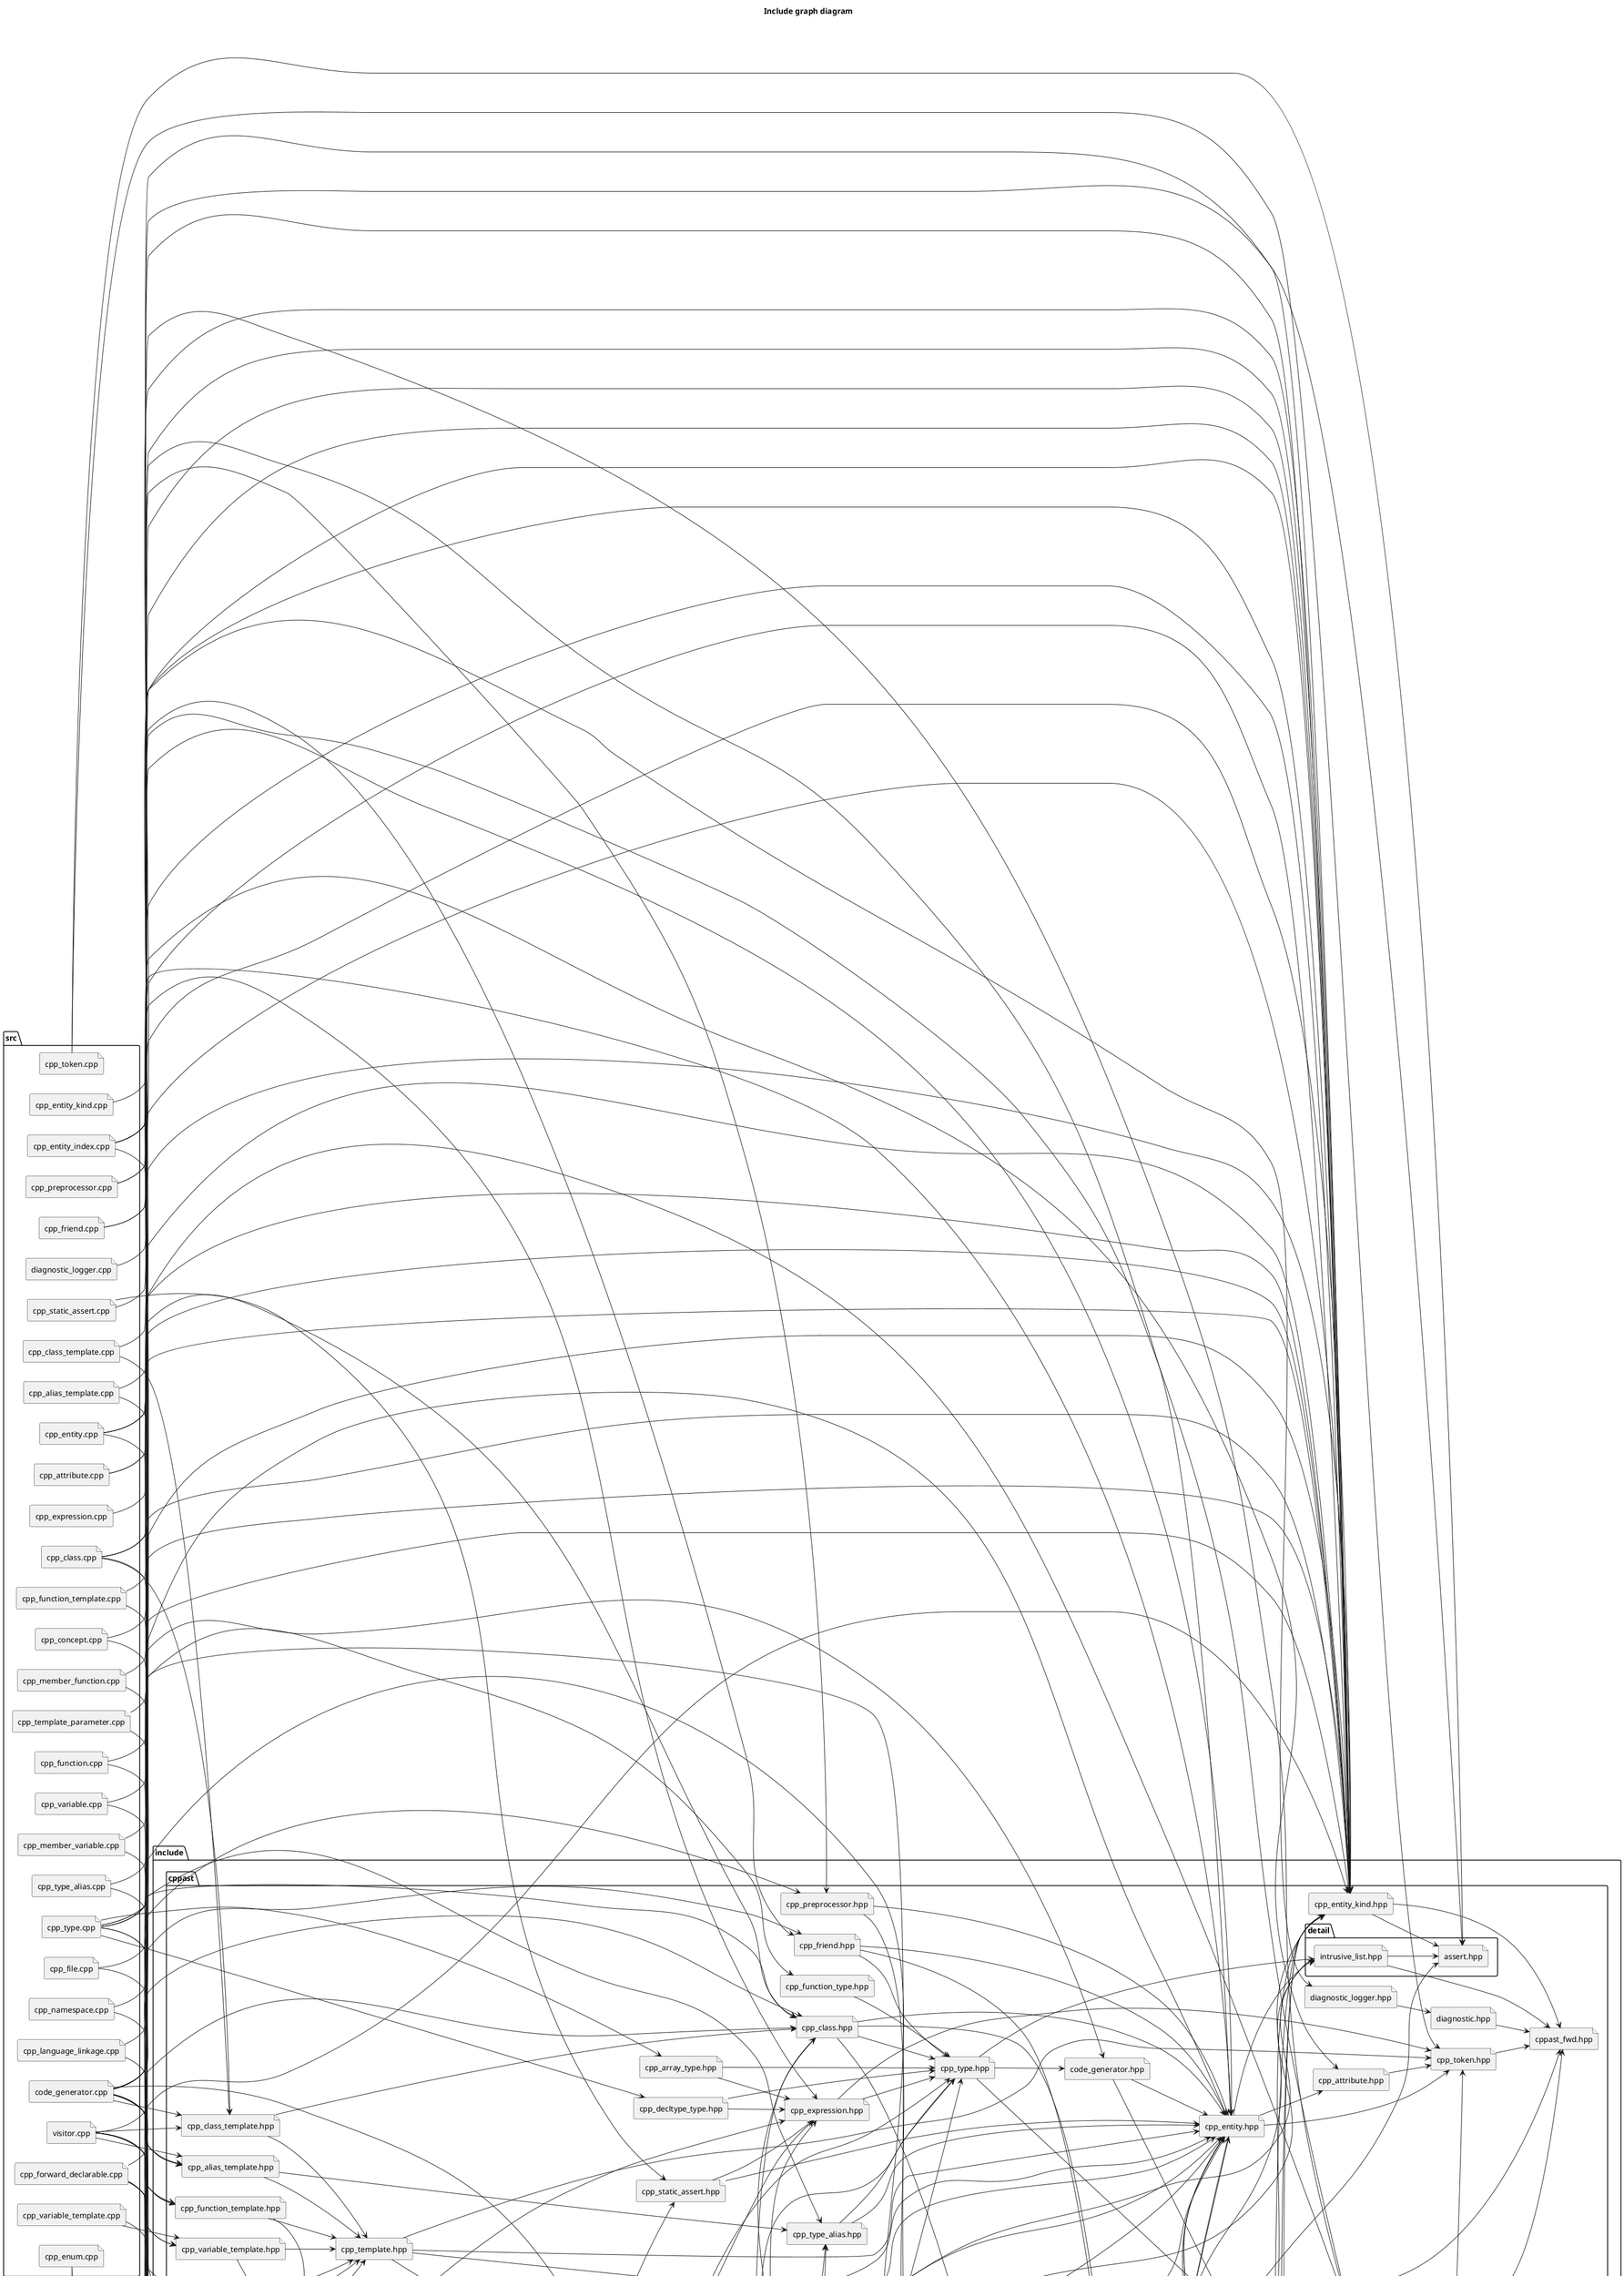 @startuml
title Include graph diagram
left to right direction
folder "src" as C_0001387619747296316447 {
file "cpp_token.cpp" as C_0001106823419560460194 [[https://github.com/foonathan/cppast/blob/f00df6675d87c6983033d270728c57a55cd3db22/src/cpp_token.cpp#L0{cpp_token.cpp}]]
file "cpp_variable.cpp" as C_0001028239523284509563 [[https://github.com/foonathan/cppast/blob/f00df6675d87c6983033d270728c57a55cd3db22/src/cpp_variable.cpp#L0{cpp_variable.cpp}]]
file "cpp_preprocessor.cpp" as C_0000705618119791370958 [[https://github.com/foonathan/cppast/blob/f00df6675d87c6983033d270728c57a55cd3db22/src/cpp_preprocessor.cpp#L0{cpp_preprocessor.cpp}]]
file "cpp_entity_index.cpp" as C_0001782047427043942194 [[https://github.com/foonathan/cppast/blob/f00df6675d87c6983033d270728c57a55cd3db22/src/cpp_entity_index.cpp#L0{cpp_entity_index.cpp}]]
file "cpp_class.cpp" as C_0000602459837157101879 [[https://github.com/foonathan/cppast/blob/f00df6675d87c6983033d270728c57a55cd3db22/src/cpp_class.cpp#L0{cpp_class.cpp}]]
file "cpp_template_parameter.cpp" as C_0000344848835077900438 [[https://github.com/foonathan/cppast/blob/f00df6675d87c6983033d270728c57a55cd3db22/src/cpp_template_parameter.cpp#L0{cpp_template_parameter.cpp}]]
file "cpp_entity.cpp" as C_0001696178761824884090 [[https://github.com/foonathan/cppast/blob/f00df6675d87c6983033d270728c57a55cd3db22/src/cpp_entity.cpp#L0{cpp_entity.cpp}]]
file "cpp_language_linkage.cpp" as C_0000283021412180494680 [[https://github.com/foonathan/cppast/blob/f00df6675d87c6983033d270728c57a55cd3db22/src/cpp_language_linkage.cpp#L0{cpp_language_linkage.cpp}]]
file "cpp_member_function.cpp" as C_0001616552578680479893 [[https://github.com/foonathan/cppast/blob/f00df6675d87c6983033d270728c57a55cd3db22/src/cpp_member_function.cpp#L0{cpp_member_function.cpp}]]
file "cpp_entity_kind.cpp" as C_0000252883456461951436 [[https://github.com/foonathan/cppast/blob/f00df6675d87c6983033d270728c57a55cd3db22/src/cpp_entity_kind.cpp#L0{cpp_entity_kind.cpp}]]
file "cpp_type.cpp" as C_0000291126455143637848 [[https://github.com/foonathan/cppast/blob/f00df6675d87c6983033d270728c57a55cd3db22/src/cpp_type.cpp#L0{cpp_type.cpp}]]
file "cpp_alias_template.cpp" as C_0001672349670553323698 [[https://github.com/foonathan/cppast/blob/f00df6675d87c6983033d270728c57a55cd3db22/src/cpp_alias_template.cpp#L0{cpp_alias_template.cpp}]]
file "diagnostic_logger.cpp" as C_0001714246682081383820 [[https://github.com/foonathan/cppast/blob/f00df6675d87c6983033d270728c57a55cd3db22/src/diagnostic_logger.cpp#L0{diagnostic_logger.cpp}]]
file "cpp_forward_declarable.cpp" as C_0000330456121861333024 [[https://github.com/foonathan/cppast/blob/f00df6675d87c6983033d270728c57a55cd3db22/src/cpp_forward_declarable.cpp#L0{cpp_forward_declarable.cpp}]]
file "cpp_friend.cpp" as C_0002099534984468125199 [[https://github.com/foonathan/cppast/blob/f00df6675d87c6983033d270728c57a55cd3db22/src/cpp_friend.cpp#L0{cpp_friend.cpp}]]
file "cpp_static_assert.cpp" as C_0001041853335474798818 [[https://github.com/foonathan/cppast/blob/f00df6675d87c6983033d270728c57a55cd3db22/src/cpp_static_assert.cpp#L0{cpp_static_assert.cpp}]]
file "cpp_member_variable.cpp" as C_0000993780702748049327 [[https://github.com/foonathan/cppast/blob/f00df6675d87c6983033d270728c57a55cd3db22/src/cpp_member_variable.cpp#L0{cpp_member_variable.cpp}]]
file "cpp_file.cpp" as C_0000812393112910822280 [[https://github.com/foonathan/cppast/blob/f00df6675d87c6983033d270728c57a55cd3db22/src/cpp_file.cpp#L0{cpp_file.cpp}]]
file "cpp_function_template.cpp" as C_0000879857276803969161 [[https://github.com/foonathan/cppast/blob/f00df6675d87c6983033d270728c57a55cd3db22/src/cpp_function_template.cpp#L0{cpp_function_template.cpp}]]
file "cpp_type_alias.cpp" as C_0000749740718788890552 [[https://github.com/foonathan/cppast/blob/f00df6675d87c6983033d270728c57a55cd3db22/src/cpp_type_alias.cpp#L0{cpp_type_alias.cpp}]]
file "cpp_concept.cpp" as C_0000771378868055590862 [[https://github.com/foonathan/cppast/blob/f00df6675d87c6983033d270728c57a55cd3db22/src/cpp_concept.cpp#L0{cpp_concept.cpp}]]
file "visitor.cpp" as C_0001682617496738874755 [[https://github.com/foonathan/cppast/blob/f00df6675d87c6983033d270728c57a55cd3db22/src/visitor.cpp#L0{visitor.cpp}]]
file "cpp_enum.cpp" as C_0000302940254352967184 [[https://github.com/foonathan/cppast/blob/f00df6675d87c6983033d270728c57a55cd3db22/src/cpp_enum.cpp#L0{cpp_enum.cpp}]]
file "code_generator.cpp" as C_0001025919271936028676 [[https://github.com/foonathan/cppast/blob/f00df6675d87c6983033d270728c57a55cd3db22/src/code_generator.cpp#L0{code_generator.cpp}]]
file "cpp_variable_template.cpp" as C_0000075406614254046453 [[https://github.com/foonathan/cppast/blob/f00df6675d87c6983033d270728c57a55cd3db22/src/cpp_variable_template.cpp#L0{cpp_variable_template.cpp}]]
file "cpp_function.cpp" as C_0002135117294014368628 [[https://github.com/foonathan/cppast/blob/f00df6675d87c6983033d270728c57a55cd3db22/src/cpp_function.cpp#L0{cpp_function.cpp}]]
file "cpp_namespace.cpp" as C_0001398854846636043202 [[https://github.com/foonathan/cppast/blob/f00df6675d87c6983033d270728c57a55cd3db22/src/cpp_namespace.cpp#L0{cpp_namespace.cpp}]]
file "cpp_expression.cpp" as C_0001076540195154420740 [[https://github.com/foonathan/cppast/blob/f00df6675d87c6983033d270728c57a55cd3db22/src/cpp_expression.cpp#L0{cpp_expression.cpp}]]
file "cpp_class_template.cpp" as C_0000112351363621754718 [[https://github.com/foonathan/cppast/blob/f00df6675d87c6983033d270728c57a55cd3db22/src/cpp_class_template.cpp#L0{cpp_class_template.cpp}]]
file "cpp_attribute.cpp" as C_0001378664309767980554 [[https://github.com/foonathan/cppast/blob/f00df6675d87c6983033d270728c57a55cd3db22/src/cpp_attribute.cpp#L0{cpp_attribute.cpp}]]
}
folder "include" as C_0000989412417490706876 {
folder "cppast" as C_0001165771066640308181 {
file "cpp_token.hpp" as C_0000087469165399570999 [[https://github.com/foonathan/cppast/blob/f00df6675d87c6983033d270728c57a55cd3db22/include/cppast/cpp_token.hpp#L0{cpp_token.hpp}]]
file "cppast_fwd.hpp" as C_0000449734029058950375 [[https://github.com/foonathan/cppast/blob/f00df6675d87c6983033d270728c57a55cd3db22/include/cppast/cppast_fwd.hpp#L0{cppast_fwd.hpp}]]
folder "detail" as C_0002262873764829632096 {
file "assert.hpp" as C_0001359928554087239375 [[https://github.com/foonathan/cppast/blob/f00df6675d87c6983033d270728c57a55cd3db22/include/cppast/detail/assert.hpp#L0{assert.hpp}]]
file "intrusive_list.hpp" as C_0001428962771448636964 [[https://github.com/foonathan/cppast/blob/f00df6675d87c6983033d270728c57a55cd3db22/include/cppast/detail/intrusive_list.hpp#L0{intrusive_list.hpp}]]
}
file "cpp_variable.hpp" as C_0000485662252061854058 [[https://github.com/foonathan/cppast/blob/f00df6675d87c6983033d270728c57a55cd3db22/include/cppast/cpp_variable.hpp#L0{cpp_variable.hpp}]]
file "cpp_entity.hpp" as C_0000157281962170123473 [[https://github.com/foonathan/cppast/blob/f00df6675d87c6983033d270728c57a55cd3db22/include/cppast/cpp_entity.hpp#L0{cpp_entity.hpp}]]
file "cpp_attribute.hpp" as C_0001852834799577940718 [[https://github.com/foonathan/cppast/blob/f00df6675d87c6983033d270728c57a55cd3db22/include/cppast/cpp_attribute.hpp#L0{cpp_attribute.hpp}]]
file "cpp_forward_declarable.hpp" as C_0001005796737629576759 [[https://github.com/foonathan/cppast/blob/f00df6675d87c6983033d270728c57a55cd3db22/include/cppast/cpp_forward_declarable.hpp#L0{cpp_forward_declarable.hpp}]]
file "cpp_entity_ref.hpp" as C_0001010026093350573116 [[https://github.com/foonathan/cppast/blob/f00df6675d87c6983033d270728c57a55cd3db22/include/cppast/cpp_entity_ref.hpp#L0{cpp_entity_ref.hpp}]]
file "cpp_entity_index.hpp" as C_0000698219518619926939 [[https://github.com/foonathan/cppast/blob/f00df6675d87c6983033d270728c57a55cd3db22/include/cppast/cpp_entity_index.hpp#L0{cpp_entity_index.hpp}]]
file "cpp_storage_class_specifiers.hpp" as C_0001508311218883962754 [[https://github.com/foonathan/cppast/blob/f00df6675d87c6983033d270728c57a55cd3db22/include/cppast/cpp_storage_class_specifiers.hpp#L0{cpp_storage_class_specifiers.hpp}]]
file "cpp_variable_base.hpp" as C_0000026052876724586879 [[https://github.com/foonathan/cppast/blob/f00df6675d87c6983033d270728c57a55cd3db22/include/cppast/cpp_variable_base.hpp#L0{cpp_variable_base.hpp}]]
file "cpp_expression.hpp" as C_0001497900898818146104 [[https://github.com/foonathan/cppast/blob/f00df6675d87c6983033d270728c57a55cd3db22/include/cppast/cpp_expression.hpp#L0{cpp_expression.hpp}]]
file "cpp_type.hpp" as C_0000443994479187071159 [[https://github.com/foonathan/cppast/blob/f00df6675d87c6983033d270728c57a55cd3db22/include/cppast/cpp_type.hpp#L0{cpp_type.hpp}]]
file "code_generator.hpp" as C_0002241578674268265138 [[https://github.com/foonathan/cppast/blob/f00df6675d87c6983033d270728c57a55cd3db22/include/cppast/code_generator.hpp#L0{code_generator.hpp}]]
file "cpp_entity_kind.hpp" as C_0000849218592213424568 [[https://github.com/foonathan/cppast/blob/f00df6675d87c6983033d270728c57a55cd3db22/include/cppast/cpp_entity_kind.hpp#L0{cpp_entity_kind.hpp}]]
file "cpp_preprocessor.hpp" as C_0001568403316612002999 [[https://github.com/foonathan/cppast/blob/f00df6675d87c6983033d270728c57a55cd3db22/include/cppast/cpp_preprocessor.hpp#L0{cpp_preprocessor.hpp}]]
file "cpp_file.hpp" as C_0001541238689756035548 [[https://github.com/foonathan/cppast/blob/f00df6675d87c6983033d270728c57a55cd3db22/include/cppast/cpp_file.hpp#L0{cpp_file.hpp}]]
file "cpp_entity_container.hpp" as C_0001787548970584893281 [[https://github.com/foonathan/cppast/blob/f00df6675d87c6983033d270728c57a55cd3db22/include/cppast/cpp_entity_container.hpp#L0{cpp_entity_container.hpp}]]
file "cpp_class.hpp" as C_0001440509362128833310 [[https://github.com/foonathan/cppast/blob/f00df6675d87c6983033d270728c57a55cd3db22/include/cppast/cpp_class.hpp#L0{cpp_class.hpp}]]
file "cpp_alias_template.hpp" as C_0000496659987713374035 [[https://github.com/foonathan/cppast/blob/f00df6675d87c6983033d270728c57a55cd3db22/include/cppast/cpp_alias_template.hpp#L0{cpp_alias_template.hpp}]]
file "cpp_template.hpp" as C_0002112997057485748123 [[https://github.com/foonathan/cppast/blob/f00df6675d87c6983033d270728c57a55cd3db22/include/cppast/cpp_template.hpp#L0{cpp_template.hpp}]]
file "cpp_template_parameter.hpp" as C_0001406890599665365939 [[https://github.com/foonathan/cppast/blob/f00df6675d87c6983033d270728c57a55cd3db22/include/cppast/cpp_template_parameter.hpp#L0{cpp_template_parameter.hpp}]]
file "cpp_type_alias.hpp" as C_0000034208907976438597 [[https://github.com/foonathan/cppast/blob/f00df6675d87c6983033d270728c57a55cd3db22/include/cppast/cpp_type_alias.hpp#L0{cpp_type_alias.hpp}]]
file "cpp_class_template.hpp" as C_0001767930648178381739 [[https://github.com/foonathan/cppast/blob/f00df6675d87c6983033d270728c57a55cd3db22/include/cppast/cpp_class_template.hpp#L0{cpp_class_template.hpp}]]
file "cpp_language_linkage.hpp" as C_0001981937456719922973 [[https://github.com/foonathan/cppast/blob/f00df6675d87c6983033d270728c57a55cd3db22/include/cppast/cpp_language_linkage.hpp#L0{cpp_language_linkage.hpp}]]
file "cpp_member_function.hpp" as C_0001260587775768549789 [[https://github.com/foonathan/cppast/blob/f00df6675d87c6983033d270728c57a55cd3db22/include/cppast/cpp_member_function.hpp#L0{cpp_member_function.hpp}]]
file "cpp_function.hpp" as C_0000670582755625516127 [[https://github.com/foonathan/cppast/blob/f00df6675d87c6983033d270728c57a55cd3db22/include/cppast/cpp_function.hpp#L0{cpp_function.hpp}]]
file "cpp_array_type.hpp" as C_0001947004235861466207 [[https://github.com/foonathan/cppast/blob/f00df6675d87c6983033d270728c57a55cd3db22/include/cppast/cpp_array_type.hpp#L0{cpp_array_type.hpp}]]
file "cpp_decltype_type.hpp" as C_0002301021441826727789 [[https://github.com/foonathan/cppast/blob/f00df6675d87c6983033d270728c57a55cd3db22/include/cppast/cpp_decltype_type.hpp#L0{cpp_decltype_type.hpp}]]
file "cpp_function_type.hpp" as C_0002275281139046568551 [[https://github.com/foonathan/cppast/blob/f00df6675d87c6983033d270728c57a55cd3db22/include/cppast/cpp_function_type.hpp#L0{cpp_function_type.hpp}]]
file "diagnostic_logger.hpp" as C_0002116134166502614819 [[https://github.com/foonathan/cppast/blob/f00df6675d87c6983033d270728c57a55cd3db22/include/cppast/diagnostic_logger.hpp#L0{diagnostic_logger.hpp}]]
file "diagnostic.hpp" as C_0001402048339379599339 [[https://github.com/foonathan/cppast/blob/f00df6675d87c6983033d270728c57a55cd3db22/include/cppast/diagnostic.hpp#L0{diagnostic.hpp}]]
file "cpp_enum.hpp" as C_0001647611571092555501 [[https://github.com/foonathan/cppast/blob/f00df6675d87c6983033d270728c57a55cd3db22/include/cppast/cpp_enum.hpp#L0{cpp_enum.hpp}]]
file "cpp_friend.hpp" as C_0000833855882486608266 [[https://github.com/foonathan/cppast/blob/f00df6675d87c6983033d270728c57a55cd3db22/include/cppast/cpp_friend.hpp#L0{cpp_friend.hpp}]]
file "cpp_static_assert.hpp" as C_0000056076713192822533 [[https://github.com/foonathan/cppast/blob/f00df6675d87c6983033d270728c57a55cd3db22/include/cppast/cpp_static_assert.hpp#L0{cpp_static_assert.hpp}]]
file "cpp_member_variable.hpp" as C_0000817982484715254208 [[https://github.com/foonathan/cppast/blob/f00df6675d87c6983033d270728c57a55cd3db22/include/cppast/cpp_member_variable.hpp#L0{cpp_member_variable.hpp}]]
file "cpp_function_template.hpp" as C_0001070580776048978017 [[https://github.com/foonathan/cppast/blob/f00df6675d87c6983033d270728c57a55cd3db22/include/cppast/cpp_function_template.hpp#L0{cpp_function_template.hpp}]]
file "cpp_concept.hpp" as C_0002292005412195472563 [[https://github.com/foonathan/cppast/blob/f00df6675d87c6983033d270728c57a55cd3db22/include/cppast/cpp_concept.hpp#L0{cpp_concept.hpp}]]
file "visitor.hpp" as C_0000816227678772083810 [[https://github.com/foonathan/cppast/blob/f00df6675d87c6983033d270728c57a55cd3db22/include/cppast/visitor.hpp#L0{visitor.hpp}]]
file "cpp_namespace.hpp" as C_0002267372790796817542 [[https://github.com/foonathan/cppast/blob/f00df6675d87c6983033d270728c57a55cd3db22/include/cppast/cpp_namespace.hpp#L0{cpp_namespace.hpp}]]
file "cpp_variable_template.hpp" as C_0000203420840070327832 [[https://github.com/foonathan/cppast/blob/f00df6675d87c6983033d270728c57a55cd3db22/include/cppast/cpp_variable_template.hpp#L0{cpp_variable_template.hpp}]]
}
}
C_0001106823419560460194 --> C_0000087469165399570999
C_0001106823419560460194 --> C_0001359928554087239375
C_0001028239523284509563 --> C_0000485662252061854058
C_0001028239523284509563 --> C_0000849218592213424568
C_0000705618119791370958 --> C_0001568403316612002999
C_0000705618119791370958 --> C_0000849218592213424568
C_0001782047427043942194 --> C_0000698219518619926939
C_0001782047427043942194 --> C_0000157281962170123473
C_0001782047427043942194 --> C_0000849218592213424568
C_0001782047427043942194 --> C_0001541238689756035548
C_0001782047427043942194 --> C_0001359928554087239375
C_0000602459837157101879 --> C_0001440509362128833310
C_0000602459837157101879 --> C_0000496659987713374035
C_0000602459837157101879 --> C_0001767930648178381739
C_0000602459837157101879 --> C_0000698219518619926939
C_0000602459837157101879 --> C_0000849218592213424568
C_0000344848835077900438 --> C_0001406890599665365939
C_0000344848835077900438 --> C_0000849218592213424568
C_0001696178761824884090 --> C_0000157281962170123473
C_0001696178761824884090 --> C_0000698219518619926939
C_0001696178761824884090 --> C_0000849218592213424568
C_0001696178761824884090 --> C_0002112997057485748123
C_0000283021412180494680 --> C_0001981937456719922973
C_0000283021412180494680 --> C_0000849218592213424568
C_0001616552578680479893 --> C_0001260587775768549789
C_0001616552578680479893 --> C_0000849218592213424568
C_0000252883456461951436 --> C_0000849218592213424568
C_0000291126455143637848 --> C_0000443994479187071159
C_0000291126455143637848 --> C_0001947004235861466207
C_0000291126455143637848 --> C_0001440509362128833310
C_0000291126455143637848 --> C_0002301021441826727789
C_0000291126455143637848 --> C_0000157281962170123473
C_0000291126455143637848 --> C_0000849218592213424568
C_0000291126455143637848 --> C_0002275281139046568551
C_0000291126455143637848 --> C_0002112997057485748123
C_0000291126455143637848 --> C_0000034208907976438597
C_0001672349670553323698 --> C_0000496659987713374035
C_0001672349670553323698 --> C_0000849218592213424568
C_0001714246682081383820 --> C_0002116134166502614819
C_0000330456121861333024 --> C_0001005796737629576759
C_0000330456121861333024 --> C_0001440509362128833310
C_0000330456121861333024 --> C_0000849218592213424568
C_0000330456121861333024 --> C_0001647611571092555501
C_0000330456121861333024 --> C_0000670582755625516127
C_0000330456121861333024 --> C_0002112997057485748123
C_0000330456121861333024 --> C_0000485662252061854058
C_0002099534984468125199 --> C_0000833855882486608266
C_0002099534984468125199 --> C_0000849218592213424568
C_0001041853335474798818 --> C_0000056076713192822533
C_0001041853335474798818 --> C_0000849218592213424568
C_0000993780702748049327 --> C_0000817982484715254208
C_0000993780702748049327 --> C_0000849218592213424568
C_0000812393112910822280 --> C_0001541238689756035548
C_0000812393112910822280 --> C_0000849218592213424568
C_0000879857276803969161 --> C_0001070580776048978017
C_0000879857276803969161 --> C_0000849218592213424568
C_0000749740718788890552 --> C_0000034208907976438597
C_0000749740718788890552 --> C_0000849218592213424568
C_0000771378868055590862 --> C_0002292005412195472563
C_0000771378868055590862 --> C_0000849218592213424568
C_0001682617496738874755 --> C_0000816227678772083810
C_0001682617496738874755 --> C_0000496659987713374035
C_0001682617496738874755 --> C_0001440509362128833310
C_0001682617496738874755 --> C_0001767930648178381739
C_0001682617496738874755 --> C_0001647611571092555501
C_0001682617496738874755 --> C_0001541238689756035548
C_0001682617496738874755 --> C_0001070580776048978017
C_0001682617496738874755 --> C_0001981937456719922973
C_0001682617496738874755 --> C_0002267372790796817542
C_0001682617496738874755 --> C_0000203420840070327832
C_0000302940254352967184 --> C_0001647611571092555501
C_0000302940254352967184 --> C_0000849218592213424568
C_0001025919271936028676 --> C_0002241578674268265138
C_0001025919271936028676 --> C_0000496659987713374035
C_0001025919271936028676 --> C_0001440509362128833310
C_0001025919271936028676 --> C_0001767930648178381739
C_0001025919271936028676 --> C_0002292005412195472563
C_0001025919271936028676 --> C_0000849218592213424568
C_0001025919271936028676 --> C_0001647611571092555501
C_0001025919271936028676 --> C_0001541238689756035548
C_0001025919271936028676 --> C_0000833855882486608266
C_0001025919271936028676 --> C_0000670582755625516127
C_0001025919271936028676 --> C_0001070580776048978017
C_0001025919271936028676 --> C_0001981937456719922973
C_0001025919271936028676 --> C_0001260587775768549789
C_0001025919271936028676 --> C_0000817982484715254208
C_0001025919271936028676 --> C_0002267372790796817542
C_0001025919271936028676 --> C_0001568403316612002999
C_0001025919271936028676 --> C_0000056076713192822533
C_0001025919271936028676 --> C_0001406890599665365939
C_0001025919271936028676 --> C_0000087469165399570999
C_0001025919271936028676 --> C_0000034208907976438597
C_0001025919271936028676 --> C_0000485662252061854058
C_0001025919271936028676 --> C_0000203420840070327832
C_0000075406614254046453 --> C_0000203420840070327832
C_0000075406614254046453 --> C_0000849218592213424568
C_0002135117294014368628 --> C_0000670582755625516127
C_0002135117294014368628 --> C_0000849218592213424568
C_0001398854846636043202 --> C_0002267372790796817542
C_0001398854846636043202 --> C_0000849218592213424568
C_0001076540195154420740 --> C_0001497900898818146104
C_0000112351363621754718 --> C_0001767930648178381739
C_0000112351363621754718 --> C_0000849218592213424568
C_0001378664309767980554 --> C_0001852834799577940718
C_0001378664309767980554 --> C_0000157281962170123473
C_0000087469165399570999 --> C_0000449734029058950375
C_0001428962771448636964 --> C_0000449734029058950375
C_0001428962771448636964 --> C_0001359928554087239375
C_0000485662252061854058 --> C_0000157281962170123473
C_0000485662252061854058 --> C_0001005796737629576759
C_0000485662252061854058 --> C_0001508311218883962754
C_0000485662252061854058 --> C_0000026052876724586879
C_0000157281962170123473 --> C_0001852834799577940718
C_0000157281962170123473 --> C_0000087469165399570999
C_0000157281962170123473 --> C_0001428962771448636964
C_0001852834799577940718 --> C_0000087469165399570999
C_0001005796737629576759 --> C_0000157281962170123473
C_0001005796737629576759 --> C_0001010026093350573116
C_0001010026093350573116 --> C_0000698219518619926939
C_0001010026093350573116 --> C_0001359928554087239375
C_0000698219518619926939 --> C_0000449734029058950375
C_0001508311218883962754 --> C_0000449734029058950375
C_0000026052876724586879 --> C_0001497900898818146104
C_0000026052876724586879 --> C_0000443994479187071159
C_0001497900898818146104 --> C_0000087469165399570999
C_0001497900898818146104 --> C_0000443994479187071159
C_0000443994479187071159 --> C_0002241578674268265138
C_0000443994479187071159 --> C_0001010026093350573116
C_0000443994479187071159 --> C_0001428962771448636964
C_0002241578674268265138 --> C_0000157281962170123473
C_0002241578674268265138 --> C_0001010026093350573116
C_0000849218592213424568 --> C_0000449734029058950375
C_0000849218592213424568 --> C_0001359928554087239375
C_0001568403316612002999 --> C_0000157281962170123473
C_0001568403316612002999 --> C_0001541238689756035548
C_0001541238689756035548 --> C_0001787548970584893281
C_0001541238689756035548 --> C_0000698219518619926939
C_0001541238689756035548 --> C_0001010026093350573116
C_0001787548970584893281 --> C_0000157281962170123473
C_0001440509362128833310 --> C_0000157281962170123473
C_0001440509362128833310 --> C_0001787548970584893281
C_0001440509362128833310 --> C_0001005796737629576759
C_0001440509362128833310 --> C_0000443994479187071159
C_0000496659987713374035 --> C_0002112997057485748123
C_0000496659987713374035 --> C_0000034208907976438597
C_0002112997057485748123 --> C_0000157281962170123473
C_0002112997057485748123 --> C_0001787548970584893281
C_0002112997057485748123 --> C_0001406890599665365939
C_0002112997057485748123 --> C_0000087469165399570999
C_0001406890599665365939 --> C_0000157281962170123473
C_0001406890599665365939 --> C_0000026052876724586879
C_0001406890599665365939 --> C_0001428962771448636964
C_0000034208907976438597 --> C_0000157281962170123473
C_0000034208907976438597 --> C_0000443994479187071159
C_0001767930648178381739 --> C_0001440509362128833310
C_0001767930648178381739 --> C_0002112997057485748123
C_0001981937456719922973 --> C_0000157281962170123473
C_0001981937456719922973 --> C_0001787548970584893281
C_0001260587775768549789 --> C_0000670582755625516127
C_0000670582755625516127 --> C_0000157281962170123473
C_0000670582755625516127 --> C_0001005796737629576759
C_0000670582755625516127 --> C_0001508311218883962754
C_0000670582755625516127 --> C_0000026052876724586879
C_0000670582755625516127 --> C_0001428962771448636964
C_0001947004235861466207 --> C_0001497900898818146104
C_0001947004235861466207 --> C_0000443994479187071159
C_0002301021441826727789 --> C_0001497900898818146104
C_0002301021441826727789 --> C_0000443994479187071159
C_0002275281139046568551 --> C_0000443994479187071159
C_0002116134166502614819 --> C_0001402048339379599339
C_0001402048339379599339 --> C_0000449734029058950375
C_0001647611571092555501 --> C_0000157281962170123473
C_0001647611571092555501 --> C_0001787548970584893281
C_0001647611571092555501 --> C_0000698219518619926939
C_0001647611571092555501 --> C_0001497900898818146104
C_0001647611571092555501 --> C_0001005796737629576759
C_0001647611571092555501 --> C_0000443994479187071159
C_0000833855882486608266 --> C_0000157281962170123473
C_0000833855882486608266 --> C_0001787548970584893281
C_0000833855882486608266 --> C_0000443994479187071159
C_0000056076713192822533 --> C_0000157281962170123473
C_0000056076713192822533 --> C_0001497900898818146104
C_0000817982484715254208 --> C_0000157281962170123473
C_0000817982484715254208 --> C_0000026052876724586879
C_0001070580776048978017 --> C_0000670582755625516127
C_0001070580776048978017 --> C_0002112997057485748123
C_0002292005412195472563 --> C_0000157281962170123473
C_0002292005412195472563 --> C_0001497900898818146104
C_0002292005412195472563 --> C_0001406890599665365939
C_0000816227678772083810 --> C_0001440509362128833310
C_0000816227678772083810 --> C_0000157281962170123473
C_0000816227678772083810 --> C_0000849218592213424568
C_0002267372790796817542 --> C_0001787548970584893281
C_0002267372790796817542 --> C_0000698219518619926939
C_0002267372790796817542 --> C_0000849218592213424568
C_0002267372790796817542 --> C_0001010026093350573116
C_0000203420840070327832 --> C_0002112997057485748123
C_0000203420840070327832 --> C_0000485662252061854058

'Generated with clang-uml, version 0.4.0-7-g8a6b497
'LLVM version Ubuntu clang version 16.0.6 (++20230710042027+7cbf1a259152-1~exp1~20230710162048.105)
@enduml
